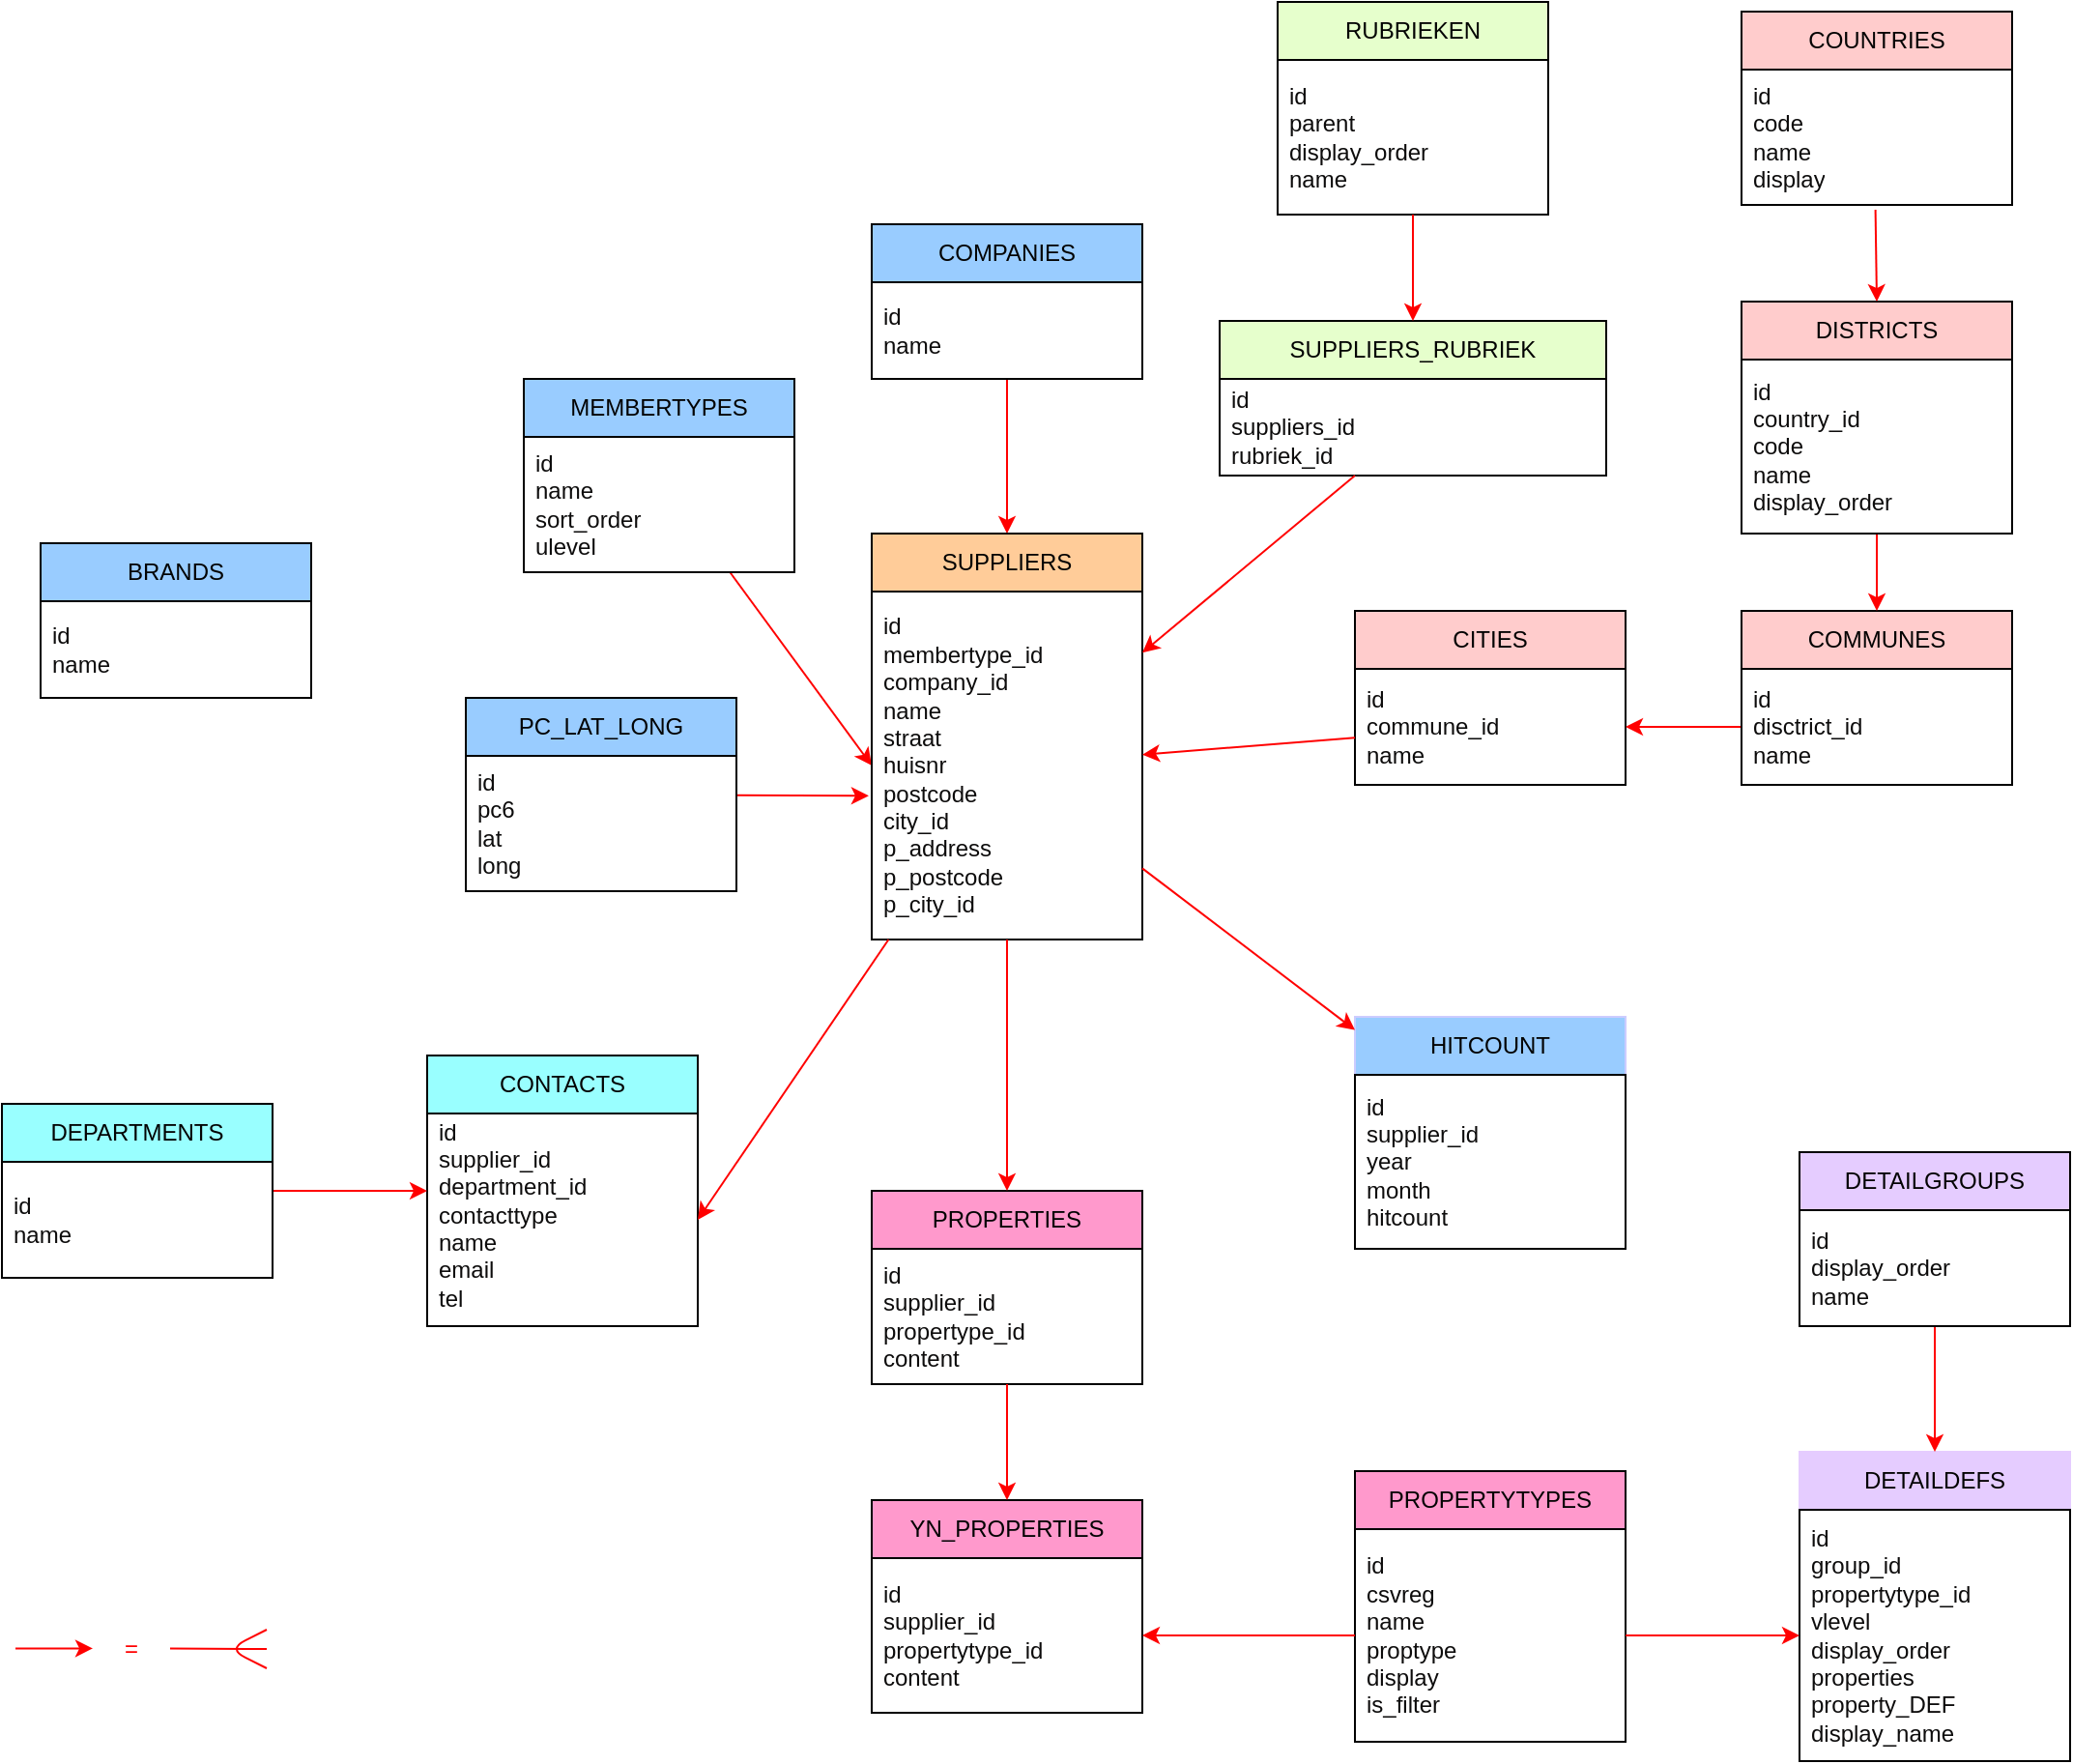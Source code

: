 <mxfile>
    <diagram id="7M0adTM-_JS_iN-lvnU5" name="Page-1">
        <mxGraphModel dx="1865" dy="1060" grid="1" gridSize="10" guides="1" tooltips="1" connect="1" arrows="1" fold="1" page="1" pageScale="1" pageWidth="850" pageHeight="1100" math="0" shadow="0">
            <root>
                <mxCell id="0"/>
                <mxCell id="1" parent="0"/>
                <mxCell id="2" value="" style="edgeStyle=none;html=1;strokeColor=#FF0000;fontColor=#030303;" edge="1" parent="1">
                    <mxGeometry relative="1" as="geometry">
                        <mxPoint x="227" y="976.7" as="sourcePoint"/>
                        <mxPoint x="267" y="976.7" as="targetPoint"/>
                    </mxGeometry>
                </mxCell>
                <mxCell id="3" value="&lt;font color=&quot;#ff0000&quot;&gt;=&lt;/font&gt;" style="text;html=1;strokeColor=none;fillColor=none;align=center;verticalAlign=middle;whiteSpace=wrap;rounded=0;fontColor=#030303;" vertex="1" parent="1">
                    <mxGeometry x="257" y="962" width="60" height="30" as="geometry"/>
                </mxCell>
                <mxCell id="4" value="" style="endArrow=none;html=1;strokeColor=#FF0000;fontColor=#030303;" edge="1" parent="1">
                    <mxGeometry width="50" height="50" relative="1" as="geometry">
                        <mxPoint x="307" y="976.74" as="sourcePoint"/>
                        <mxPoint x="357" y="977" as="targetPoint"/>
                    </mxGeometry>
                </mxCell>
                <mxCell id="5" value="" style="endArrow=none;html=1;strokeColor=#FF0000;fontColor=#030303;" edge="1" parent="1">
                    <mxGeometry width="50" height="50" relative="1" as="geometry">
                        <mxPoint x="357" y="987" as="sourcePoint"/>
                        <mxPoint x="357" y="967" as="targetPoint"/>
                        <Array as="points">
                            <mxPoint x="337" y="977"/>
                        </Array>
                    </mxGeometry>
                </mxCell>
                <mxCell id="6" value="&lt;font color=&quot;#030303&quot;&gt;BRANDS&lt;/font&gt;" style="swimlane;fontStyle=0;childLayout=stackLayout;horizontal=1;startSize=30;horizontalStack=0;resizeParent=1;resizeParentMax=0;resizeLast=0;collapsible=1;marginBottom=0;whiteSpace=wrap;html=1;fillColor=#99CCFF;strokeColor=#000000;" vertex="1" parent="1">
                    <mxGeometry x="240" y="405" width="140" height="80" as="geometry"/>
                </mxCell>
                <mxCell id="7" value="&lt;font color=&quot;#0d0c0c&quot;&gt;id&lt;br&gt;name&lt;br&gt;&lt;/font&gt;" style="text;strokeColor=#000000;fillColor=#FFFFFF;align=left;verticalAlign=middle;spacingLeft=4;spacingRight=4;overflow=hidden;points=[[0,0.5],[1,0.5]];portConstraint=eastwest;rotatable=0;whiteSpace=wrap;html=1;" vertex="1" parent="6">
                    <mxGeometry y="30" width="140" height="50" as="geometry"/>
                </mxCell>
                <mxCell id="8" value="&lt;font color=&quot;#030303&quot;&gt;CITIES&lt;/font&gt;" style="swimlane;fontStyle=0;childLayout=stackLayout;horizontal=1;startSize=30;horizontalStack=0;resizeParent=1;resizeParentMax=0;resizeLast=0;collapsible=1;marginBottom=0;whiteSpace=wrap;html=1;fillColor=#FFCCCC;strokeColor=#000000;" vertex="1" parent="1">
                    <mxGeometry x="920" y="440" width="140" height="90" as="geometry"/>
                </mxCell>
                <mxCell id="9" value="&lt;font color=&quot;#0d0c0c&quot;&gt;id&lt;br&gt;commune_id&lt;br&gt;name&lt;br&gt;&lt;/font&gt;" style="text;strokeColor=#000000;fillColor=#FFFFFF;align=left;verticalAlign=middle;spacingLeft=4;spacingRight=4;overflow=hidden;points=[[0,0.5],[1,0.5]];portConstraint=eastwest;rotatable=0;whiteSpace=wrap;html=1;" vertex="1" parent="8">
                    <mxGeometry y="30" width="140" height="60" as="geometry"/>
                </mxCell>
                <mxCell id="47" style="edgeStyle=none;html=1;entryX=1;entryY=0.5;entryDx=0;entryDy=0;strokeColor=#FF0000;exitX=0;exitY=0.5;exitDx=0;exitDy=0;" edge="1" parent="1" source="11" target="9">
                    <mxGeometry relative="1" as="geometry">
                        <mxPoint x="1120" y="510" as="sourcePoint"/>
                    </mxGeometry>
                </mxCell>
                <mxCell id="10" value="&lt;font color=&quot;#030303&quot;&gt;COMMUNES&lt;/font&gt;" style="swimlane;fontStyle=0;childLayout=stackLayout;horizontal=1;startSize=30;horizontalStack=0;resizeParent=1;resizeParentMax=0;resizeLast=0;collapsible=1;marginBottom=0;whiteSpace=wrap;html=1;fillColor=#FFCCCC;strokeColor=#000000;" vertex="1" parent="1">
                    <mxGeometry x="1120" y="440" width="140" height="90" as="geometry"/>
                </mxCell>
                <mxCell id="11" value="&lt;font color=&quot;#0d0c0c&quot;&gt;id&lt;br&gt;disctrict_id&lt;br&gt;name&lt;br&gt;&lt;/font&gt;" style="text;strokeColor=#000000;fillColor=#FFFFFF;align=left;verticalAlign=middle;spacingLeft=4;spacingRight=4;overflow=hidden;points=[[0,0.5],[1,0.5]];portConstraint=eastwest;rotatable=0;whiteSpace=wrap;html=1;" vertex="1" parent="10">
                    <mxGeometry y="30" width="140" height="60" as="geometry"/>
                </mxCell>
                <mxCell id="64" style="edgeStyle=none;html=1;strokeColor=#FF0000;entryX=0.5;entryY=0;entryDx=0;entryDy=0;entryPerimeter=0;" edge="1" parent="1" source="12" target="37">
                    <mxGeometry relative="1" as="geometry">
                        <mxPoint x="740" y="390" as="targetPoint"/>
                    </mxGeometry>
                </mxCell>
                <mxCell id="12" value="&lt;font color=&quot;#030303&quot;&gt;COMPANIES&lt;/font&gt;" style="swimlane;fontStyle=0;childLayout=stackLayout;horizontal=1;startSize=30;horizontalStack=0;resizeParent=1;resizeParentMax=0;resizeLast=0;collapsible=1;marginBottom=0;whiteSpace=wrap;html=1;fillColor=#99CCFF;strokeColor=#000000;" vertex="1" parent="1">
                    <mxGeometry x="670" y="240" width="140" height="80" as="geometry"/>
                </mxCell>
                <mxCell id="13" value="&lt;font color=&quot;#0d0c0c&quot;&gt;id&lt;br&gt;name&lt;br&gt;&lt;/font&gt;" style="text;strokeColor=#000000;fillColor=#FFFFFF;align=left;verticalAlign=middle;spacingLeft=4;spacingRight=4;overflow=hidden;points=[[0,0.5],[1,0.5]];portConstraint=eastwest;rotatable=0;whiteSpace=wrap;html=1;" vertex="1" parent="12">
                    <mxGeometry y="30" width="140" height="50" as="geometry"/>
                </mxCell>
                <mxCell id="14" value="&lt;font color=&quot;#030303&quot;&gt;CONTACTS&lt;/font&gt;" style="swimlane;fontStyle=0;childLayout=stackLayout;horizontal=1;startSize=30;horizontalStack=0;resizeParent=1;resizeParentMax=0;resizeLast=0;collapsible=1;marginBottom=0;whiteSpace=wrap;html=1;fillColor=#99FFFF;strokeColor=#000000;" vertex="1" parent="1">
                    <mxGeometry x="440" y="670" width="140" height="140" as="geometry"/>
                </mxCell>
                <mxCell id="15" value="&lt;font color=&quot;#0d0c0c&quot;&gt;id&lt;br&gt;supplier_id&lt;br&gt;department_id&lt;br&gt;contacttype&lt;br&gt;name&lt;br&gt;email&lt;br&gt;tel&lt;br&gt;&lt;br&gt;&lt;/font&gt;" style="text;strokeColor=#000000;fillColor=#FFFFFF;align=left;verticalAlign=middle;spacingLeft=4;spacingRight=4;overflow=hidden;points=[[0,0.5],[1,0.5]];portConstraint=eastwest;rotatable=0;whiteSpace=wrap;html=1;" vertex="1" parent="14">
                    <mxGeometry y="30" width="140" height="110" as="geometry"/>
                </mxCell>
                <mxCell id="16" value="&lt;font color=&quot;#030303&quot;&gt;COUNTRIES&lt;/font&gt;" style="swimlane;fontStyle=0;childLayout=stackLayout;horizontal=1;startSize=30;horizontalStack=0;resizeParent=1;resizeParentMax=0;resizeLast=0;collapsible=1;marginBottom=0;whiteSpace=wrap;html=1;fillColor=#FFCCCC;strokeColor=#000000;" vertex="1" parent="1">
                    <mxGeometry x="1120" y="130" width="140" height="100" as="geometry"/>
                </mxCell>
                <mxCell id="17" value="&lt;font color=&quot;#0d0c0c&quot;&gt;id&lt;br&gt;code&lt;br&gt;name&lt;br&gt;display&lt;br&gt;&lt;/font&gt;" style="text;strokeColor=#000000;fillColor=#FFFFFF;align=left;verticalAlign=middle;spacingLeft=4;spacingRight=4;overflow=hidden;points=[[0,0.5],[1,0.5]];portConstraint=eastwest;rotatable=0;whiteSpace=wrap;html=1;" vertex="1" parent="16">
                    <mxGeometry y="30" width="140" height="70" as="geometry"/>
                </mxCell>
                <mxCell id="61" style="edgeStyle=none;html=1;entryX=0;entryY=0.5;entryDx=0;entryDy=0;strokeColor=#FF0000;" edge="1" parent="1" source="18" target="14">
                    <mxGeometry relative="1" as="geometry"/>
                </mxCell>
                <mxCell id="18" value="&lt;font color=&quot;#030303&quot;&gt;DEPARTMENTS&lt;/font&gt;" style="swimlane;fontStyle=0;childLayout=stackLayout;horizontal=1;startSize=30;horizontalStack=0;resizeParent=1;resizeParentMax=0;resizeLast=0;collapsible=1;marginBottom=0;whiteSpace=wrap;html=1;fillColor=#99FFFF;strokeColor=#000000;" vertex="1" parent="1">
                    <mxGeometry x="220" y="695" width="140" height="90" as="geometry"/>
                </mxCell>
                <mxCell id="19" value="&lt;font color=&quot;#0d0c0c&quot;&gt;id&lt;br&gt;name&lt;br&gt;&lt;/font&gt;" style="text;strokeColor=#000000;fillColor=#FFFFFF;align=left;verticalAlign=middle;spacingLeft=4;spacingRight=4;overflow=hidden;points=[[0,0.5],[1,0.5]];portConstraint=eastwest;rotatable=0;whiteSpace=wrap;html=1;" vertex="1" parent="18">
                    <mxGeometry y="30" width="140" height="60" as="geometry"/>
                </mxCell>
                <mxCell id="20" value="&lt;font color=&quot;#030303&quot;&gt;DETAILDEFS&lt;/font&gt;" style="swimlane;fontStyle=0;childLayout=stackLayout;horizontal=1;startSize=30;horizontalStack=0;resizeParent=1;resizeParentMax=0;resizeLast=0;collapsible=1;marginBottom=0;whiteSpace=wrap;html=1;fillColor=#E5CCFF;strokeColor=#E5CCFF;" vertex="1" parent="1">
                    <mxGeometry x="1150" y="875" width="140" height="160" as="geometry"/>
                </mxCell>
                <mxCell id="21" value="&lt;font color=&quot;#0d0c0c&quot;&gt;id&lt;br&gt;group_id&lt;br&gt;&lt;/font&gt;&lt;span style=&quot;color: rgb(13, 12, 12);&quot;&gt;propertytype_id&lt;/span&gt;&lt;font color=&quot;#0d0c0c&quot;&gt;&lt;br&gt;&lt;/font&gt;&lt;span style=&quot;color: rgb(13, 12, 12);&quot;&gt;vlevel&lt;br&gt;&lt;/span&gt;&lt;font color=&quot;#0d0c0c&quot;&gt;display_order&lt;br&gt;properties&lt;br&gt;property_DEF&lt;br&gt;display_name&lt;br&gt;&lt;/font&gt;" style="text;strokeColor=#000000;fillColor=#FFFFFF;align=left;verticalAlign=middle;spacingLeft=4;spacingRight=4;overflow=hidden;points=[[0,0.5],[1,0.5]];portConstraint=eastwest;rotatable=0;whiteSpace=wrap;html=1;" vertex="1" parent="20">
                    <mxGeometry y="30" width="140" height="130" as="geometry"/>
                </mxCell>
                <mxCell id="60" style="edgeStyle=none;html=1;strokeColor=#FF0000;" edge="1" parent="1" source="23" target="20">
                    <mxGeometry relative="1" as="geometry"/>
                </mxCell>
                <mxCell id="23" value="&lt;font color=&quot;#030303&quot;&gt;DETAILGROUPS&lt;/font&gt;" style="swimlane;fontStyle=0;childLayout=stackLayout;horizontal=1;startSize=30;horizontalStack=0;resizeParent=1;resizeParentMax=0;resizeLast=0;collapsible=1;marginBottom=0;whiteSpace=wrap;html=1;fillColor=#E5CCFF;strokeColor=#000000;" vertex="1" parent="1">
                    <mxGeometry x="1150" y="720" width="140" height="90" as="geometry"/>
                </mxCell>
                <mxCell id="24" value="&lt;font color=&quot;#0d0c0c&quot;&gt;id&lt;br&gt;display_order&lt;br&gt;name&lt;br&gt;&lt;/font&gt;" style="text;strokeColor=#000000;fillColor=#FFFFFF;align=left;verticalAlign=middle;spacingLeft=4;spacingRight=4;overflow=hidden;points=[[0,0.5],[1,0.5]];portConstraint=eastwest;rotatable=0;whiteSpace=wrap;html=1;" vertex="1" parent="23">
                    <mxGeometry y="30" width="140" height="60" as="geometry"/>
                </mxCell>
                <mxCell id="46" style="edgeStyle=none;html=1;exitX=0.5;exitY=1;exitDx=0;exitDy=0;entryX=0.5;entryY=0;entryDx=0;entryDy=0;strokeColor=#FF0000;" edge="1" parent="1" source="25" target="10">
                    <mxGeometry relative="1" as="geometry"/>
                </mxCell>
                <mxCell id="25" value="&lt;font color=&quot;#030303&quot;&gt;DISTRICTS&lt;/font&gt;" style="swimlane;fontStyle=0;childLayout=stackLayout;horizontal=1;startSize=30;horizontalStack=0;resizeParent=1;resizeParentMax=0;resizeLast=0;collapsible=1;marginBottom=0;whiteSpace=wrap;html=1;fillColor=#FFCCCC;strokeColor=#000000;" vertex="1" parent="1">
                    <mxGeometry x="1120" y="280" width="140" height="120" as="geometry"/>
                </mxCell>
                <mxCell id="26" value="&lt;font color=&quot;#0d0c0c&quot;&gt;id&lt;br&gt;country_id&lt;br&gt;code&lt;br&gt;name&lt;br&gt;display_order&lt;br&gt;&lt;/font&gt;" style="text;strokeColor=#000000;fillColor=#FFFFFF;align=left;verticalAlign=middle;spacingLeft=4;spacingRight=4;overflow=hidden;points=[[0,0.5],[1,0.5]];portConstraint=eastwest;rotatable=0;whiteSpace=wrap;html=1;" vertex="1" parent="25">
                    <mxGeometry y="30" width="140" height="90" as="geometry"/>
                </mxCell>
                <mxCell id="27" value="&lt;font color=&quot;#030303&quot;&gt;HITCOUNT&lt;/font&gt;" style="swimlane;fontStyle=0;childLayout=stackLayout;horizontal=1;startSize=30;horizontalStack=0;resizeParent=1;resizeParentMax=0;resizeLast=0;collapsible=1;marginBottom=0;whiteSpace=wrap;html=1;fillColor=#99CCFF;strokeColor=#CCCCFF;" vertex="1" parent="1">
                    <mxGeometry x="920" y="650" width="140" height="120" as="geometry"/>
                </mxCell>
                <mxCell id="28" value="&lt;font color=&quot;#0d0c0c&quot;&gt;id&lt;br&gt;supplier_id&lt;br&gt;year&lt;br&gt;month&lt;br&gt;hitcount&lt;br&gt;&lt;/font&gt;" style="text;strokeColor=#000000;fillColor=#FFFFFF;align=left;verticalAlign=middle;spacingLeft=4;spacingRight=4;overflow=hidden;points=[[0,0.5],[1,0.5]];portConstraint=eastwest;rotatable=0;whiteSpace=wrap;html=1;" vertex="1" parent="27">
                    <mxGeometry y="30" width="140" height="90" as="geometry"/>
                </mxCell>
                <mxCell id="65" style="edgeStyle=none;html=1;entryX=0;entryY=0.5;entryDx=0;entryDy=0;strokeColor=#FF0000;" edge="1" parent="1" source="29" target="38">
                    <mxGeometry relative="1" as="geometry"/>
                </mxCell>
                <mxCell id="29" value="&lt;font color=&quot;#030303&quot;&gt;MEMBERTYPES&lt;/font&gt;" style="swimlane;fontStyle=0;childLayout=stackLayout;horizontal=1;startSize=30;horizontalStack=0;resizeParent=1;resizeParentMax=0;resizeLast=0;collapsible=1;marginBottom=0;whiteSpace=wrap;html=1;fillColor=#99CCFF;strokeColor=#000000;" vertex="1" parent="1">
                    <mxGeometry x="490" y="320" width="140" height="100" as="geometry"/>
                </mxCell>
                <mxCell id="30" value="&lt;font color=&quot;#0d0c0c&quot;&gt;id&lt;br&gt;name&lt;br&gt;sort_order&lt;br&gt;ulevel&lt;br&gt;&lt;/font&gt;" style="text;strokeColor=#000000;fillColor=#FFFFFF;align=left;verticalAlign=middle;spacingLeft=4;spacingRight=4;overflow=hidden;points=[[0,0.5],[1,0.5]];portConstraint=eastwest;rotatable=0;whiteSpace=wrap;html=1;" vertex="1" parent="29">
                    <mxGeometry y="30" width="140" height="70" as="geometry"/>
                </mxCell>
                <mxCell id="31" value="&lt;font color=&quot;#030303&quot;&gt;PROPERTIES&lt;/font&gt;" style="swimlane;fontStyle=0;childLayout=stackLayout;horizontal=1;startSize=30;horizontalStack=0;resizeParent=1;resizeParentMax=0;resizeLast=0;collapsible=1;marginBottom=0;whiteSpace=wrap;html=1;fillColor=#FF99CC;strokeColor=#000000;" vertex="1" parent="1">
                    <mxGeometry x="670" y="740" width="140" height="100" as="geometry"/>
                </mxCell>
                <mxCell id="32" value="&lt;font color=&quot;#0d0c0c&quot;&gt;id&lt;br&gt;supplier_id&lt;br&gt;propertype_id&lt;br&gt;content&lt;br&gt;&lt;/font&gt;" style="text;strokeColor=#000000;fillColor=#FFFFFF;align=left;verticalAlign=middle;spacingLeft=4;spacingRight=4;overflow=hidden;points=[[0,0.5],[1,0.5]];portConstraint=eastwest;rotatable=0;whiteSpace=wrap;html=1;" vertex="1" parent="31">
                    <mxGeometry y="30" width="140" height="70" as="geometry"/>
                </mxCell>
                <mxCell id="33" value="&lt;font color=&quot;#030303&quot;&gt;PROPERTYTYPES&lt;/font&gt;" style="swimlane;fontStyle=0;childLayout=stackLayout;horizontal=1;startSize=30;horizontalStack=0;resizeParent=1;resizeParentMax=0;resizeLast=0;collapsible=1;marginBottom=0;whiteSpace=wrap;html=1;fillColor=#FF99CC;strokeColor=#000000;" vertex="1" parent="1">
                    <mxGeometry x="920" y="885" width="140" height="140" as="geometry"/>
                </mxCell>
                <mxCell id="34" value="&lt;font color=&quot;#0d0c0c&quot;&gt;id&lt;br&gt;csvreg&lt;br&gt;name&lt;br&gt;proptype&lt;br&gt;display&lt;br&gt;is_filter&lt;br&gt;&lt;/font&gt;" style="text;strokeColor=#000000;fillColor=#FFFFFF;align=left;verticalAlign=middle;spacingLeft=4;spacingRight=4;overflow=hidden;points=[[0,0.5],[1,0.5]];portConstraint=eastwest;rotatable=0;whiteSpace=wrap;html=1;" vertex="1" parent="33">
                    <mxGeometry y="30" width="140" height="110" as="geometry"/>
                </mxCell>
                <mxCell id="35" value="&lt;font color=&quot;#030303&quot;&gt;RUBRIEKEN&lt;/font&gt;" style="swimlane;fontStyle=0;childLayout=stackLayout;horizontal=1;startSize=30;horizontalStack=0;resizeParent=1;resizeParentMax=0;resizeLast=0;collapsible=1;marginBottom=0;whiteSpace=wrap;html=1;fillColor=#E6FFCC;strokeColor=#000000;" vertex="1" parent="1">
                    <mxGeometry x="880" y="125" width="140" height="110" as="geometry"/>
                </mxCell>
                <mxCell id="36" value="&lt;font color=&quot;#0d0c0c&quot;&gt;id&lt;br&gt;parent&lt;br&gt;display_order&lt;br&gt;name&lt;br&gt;&lt;/font&gt;" style="text;strokeColor=#000000;fillColor=#FFFFFF;align=left;verticalAlign=middle;spacingLeft=4;spacingRight=4;overflow=hidden;points=[[0,0.5],[1,0.5]];portConstraint=eastwest;rotatable=0;whiteSpace=wrap;html=1;" vertex="1" parent="35">
                    <mxGeometry y="30" width="140" height="80" as="geometry"/>
                </mxCell>
                <mxCell id="37" value="&lt;font color=&quot;#030303&quot;&gt;SUPPLIERS&lt;/font&gt;" style="swimlane;fontStyle=0;childLayout=stackLayout;horizontal=1;startSize=30;horizontalStack=0;resizeParent=1;resizeParentMax=0;resizeLast=0;collapsible=1;marginBottom=0;whiteSpace=wrap;html=1;fillColor=#FFCC99;strokeColor=#000000;" vertex="1" parent="1">
                    <mxGeometry x="670" y="400" width="140" height="210" as="geometry"/>
                </mxCell>
                <mxCell id="38" value="&lt;font color=&quot;#0d0c0c&quot;&gt;id&lt;br&gt;membertype_id&lt;br&gt;company_id&lt;br&gt;name&lt;br&gt;straat&lt;br&gt;huisnr&lt;br&gt;postcode&lt;br&gt;city_id&lt;br&gt;p_address&lt;br&gt;p_postcode&lt;br&gt;p_city_id&lt;br&gt;&lt;/font&gt;" style="text;strokeColor=#000000;fillColor=#FFFFFF;align=left;verticalAlign=middle;spacingLeft=4;spacingRight=4;overflow=hidden;points=[[0,0.5],[1,0.5]];portConstraint=eastwest;rotatable=0;whiteSpace=wrap;html=1;" vertex="1" parent="37">
                    <mxGeometry y="30" width="140" height="180" as="geometry"/>
                </mxCell>
                <mxCell id="39" value="&lt;font color=&quot;#030303&quot;&gt;SUPPLIERS_RUBRIEK&lt;/font&gt;" style="swimlane;fontStyle=0;childLayout=stackLayout;horizontal=1;startSize=30;horizontalStack=0;resizeParent=1;resizeParentMax=0;resizeLast=0;collapsible=1;marginBottom=0;whiteSpace=wrap;html=1;fillColor=#E6FFCC;strokeColor=#000000;" vertex="1" parent="1">
                    <mxGeometry x="850" y="290" width="200" height="80" as="geometry"/>
                </mxCell>
                <mxCell id="40" value="&lt;font color=&quot;#0d0c0c&quot;&gt;id&lt;br&gt;suppliers_id&lt;br&gt;rubriek_id&lt;br&gt;&lt;/font&gt;" style="text;strokeColor=#000000;fillColor=#FFFFFF;align=left;verticalAlign=middle;spacingLeft=4;spacingRight=4;overflow=hidden;points=[[0,0.5],[1,0.5]];portConstraint=eastwest;rotatable=0;whiteSpace=wrap;html=1;" vertex="1" parent="39">
                    <mxGeometry y="30" width="200" height="50" as="geometry"/>
                </mxCell>
                <mxCell id="41" value="&lt;font color=&quot;#030303&quot;&gt;YN_PROPERTIES&lt;/font&gt;" style="swimlane;fontStyle=0;childLayout=stackLayout;horizontal=1;startSize=30;horizontalStack=0;resizeParent=1;resizeParentMax=0;resizeLast=0;collapsible=1;marginBottom=0;whiteSpace=wrap;html=1;fillColor=#FF99CC;strokeColor=#000000;" vertex="1" parent="1">
                    <mxGeometry x="670" y="900" width="140" height="110" as="geometry"/>
                </mxCell>
                <mxCell id="42" value="&lt;font color=&quot;#0d0c0c&quot;&gt;id&lt;br&gt;supplier_id&lt;br&gt;propertytype_id&lt;br&gt;content&lt;br&gt;&lt;/font&gt;" style="text;strokeColor=#000000;fillColor=#FFFFFF;align=left;verticalAlign=middle;spacingLeft=4;spacingRight=4;overflow=hidden;points=[[0,0.5],[1,0.5]];portConstraint=eastwest;rotatable=0;whiteSpace=wrap;html=1;" vertex="1" parent="41">
                    <mxGeometry y="30" width="140" height="80" as="geometry"/>
                </mxCell>
                <mxCell id="68" style="edgeStyle=none;html=1;entryX=-0.011;entryY=0.587;entryDx=0;entryDy=0;strokeColor=#FF0000;entryPerimeter=0;" edge="1" parent="1" source="43" target="38">
                    <mxGeometry relative="1" as="geometry"/>
                </mxCell>
                <mxCell id="43" value="&lt;font color=&quot;#030303&quot;&gt;PC_LAT_LONG&lt;/font&gt;" style="swimlane;fontStyle=0;childLayout=stackLayout;horizontal=1;startSize=30;horizontalStack=0;resizeParent=1;resizeParentMax=0;resizeLast=0;collapsible=1;marginBottom=0;whiteSpace=wrap;html=1;fillColor=#99CCFF;strokeColor=#000000;" vertex="1" parent="1">
                    <mxGeometry x="460" y="485" width="140" height="100" as="geometry"/>
                </mxCell>
                <mxCell id="44" value="&lt;font color=&quot;#0d0c0c&quot;&gt;id&lt;br&gt;pc6&lt;br&gt;lat&lt;br&gt;long&lt;br&gt;&lt;/font&gt;" style="text;strokeColor=#000000;fillColor=#FFFFFF;align=left;verticalAlign=middle;spacingLeft=4;spacingRight=4;overflow=hidden;points=[[0,0.5],[1,0.5]];portConstraint=eastwest;rotatable=0;whiteSpace=wrap;html=1;" vertex="1" parent="43">
                    <mxGeometry y="30" width="140" height="70" as="geometry"/>
                </mxCell>
                <mxCell id="45" value="" style="endArrow=classic;html=1;strokeColor=#FF0000;exitX=0.495;exitY=1.036;exitDx=0;exitDy=0;exitPerimeter=0;entryX=0.5;entryY=0;entryDx=0;entryDy=0;" edge="1" parent="1" source="17" target="25">
                    <mxGeometry width="50" height="50" relative="1" as="geometry">
                        <mxPoint x="1050" y="290" as="sourcePoint"/>
                        <mxPoint x="1100" y="240" as="targetPoint"/>
                    </mxGeometry>
                </mxCell>
                <mxCell id="51" value="" style="edgeStyle=none;html=1;strokeColor=#FF0000;" edge="1" parent="1" source="9" target="38">
                    <mxGeometry relative="1" as="geometry"/>
                </mxCell>
                <mxCell id="52" style="edgeStyle=none;html=1;strokeColor=#FF0000;" edge="1" parent="1" source="40" target="38">
                    <mxGeometry relative="1" as="geometry"/>
                </mxCell>
                <mxCell id="53" style="edgeStyle=none;html=1;entryX=0.5;entryY=0;entryDx=0;entryDy=0;strokeColor=#FF0000;" edge="1" parent="1" source="36" target="39">
                    <mxGeometry relative="1" as="geometry"/>
                </mxCell>
                <mxCell id="54" style="edgeStyle=none;html=1;strokeColor=#FF0000;entryX=1;entryY=0.5;entryDx=0;entryDy=0;" edge="1" parent="1" source="38" target="15">
                    <mxGeometry relative="1" as="geometry"/>
                </mxCell>
                <mxCell id="55" style="edgeStyle=none;html=1;strokeColor=#FF0000;" edge="1" parent="1" source="38" target="27">
                    <mxGeometry relative="1" as="geometry"/>
                </mxCell>
                <mxCell id="56" style="edgeStyle=none;html=1;strokeColor=#FF0000;" edge="1" parent="1" source="38" target="31">
                    <mxGeometry relative="1" as="geometry"/>
                </mxCell>
                <mxCell id="57" style="edgeStyle=none;html=1;strokeColor=#FF0000;" edge="1" parent="1" source="32" target="41">
                    <mxGeometry relative="1" as="geometry"/>
                </mxCell>
                <mxCell id="58" style="edgeStyle=none;html=1;strokeColor=#FF0000;" edge="1" parent="1" source="34">
                    <mxGeometry relative="1" as="geometry">
                        <mxPoint x="810" y="970" as="targetPoint"/>
                    </mxGeometry>
                </mxCell>
                <mxCell id="59" style="edgeStyle=none;html=1;entryX=0;entryY=0.5;entryDx=0;entryDy=0;strokeColor=#FF0000;" edge="1" parent="1" source="34" target="21">
                    <mxGeometry relative="1" as="geometry"/>
                </mxCell>
            </root>
        </mxGraphModel>
    </diagram>
</mxfile>